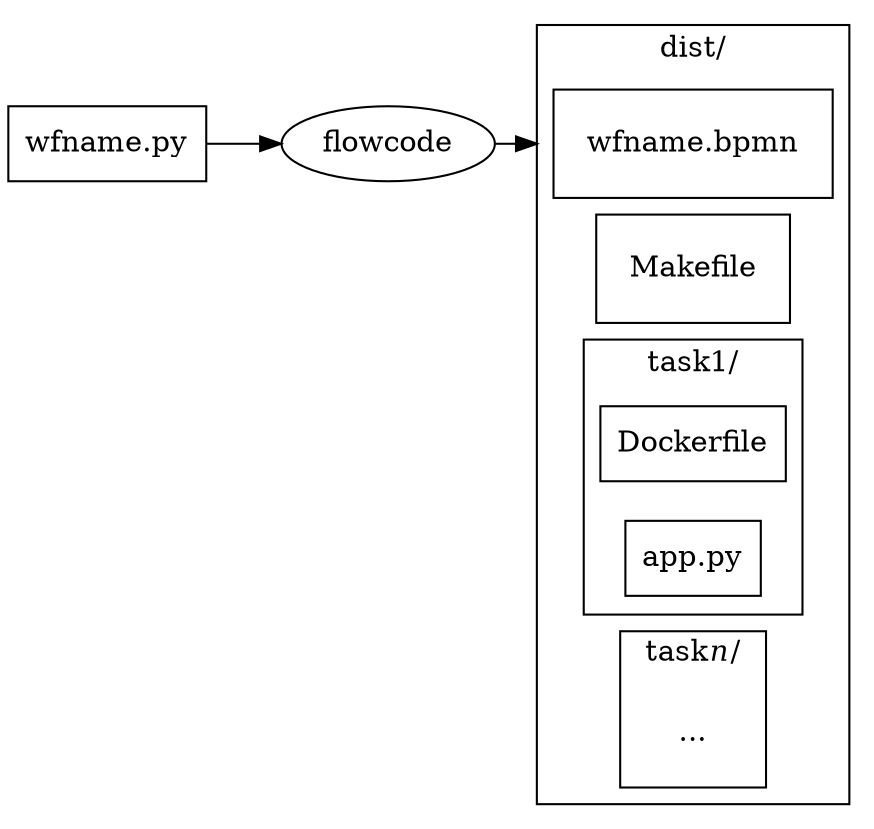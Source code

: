 digraph G {
    compound=true; rankdir=LR;
    node [shape=record];
    subgraph cluster_dist {
        label = "dist/";
        //subdir [label = "./"];
        /*
        subdir -> "wfname.bpmn";
        subdir -> "wfname_task1.py";
        subdir -> "wfname_task2.py";
        subdir -> "wfname_taskn.py";
        */
        subgraph cluster_wfname_bpmn {
            label = "";
            "wfname.bpmn" [shape=plaintext];
        }
        subgraph cluster_makefile {
            label = "";
            "Makefile" [shape=plaintext];
        }
        subgraph cluster_task1 {
            label="task1/";
            "Dockerfile";
            "app.py";
        }
        subgraph cluster_taskn {
            label = <task<i>n</i>/>;
            "..." [shape=plaintext];
        }
    }
    flowcode [shape=ellipse];
    "wfname.py" -> flowcode;
    flowcode -> "wfname.bpmn" [lhead=cluster_dist];
}

